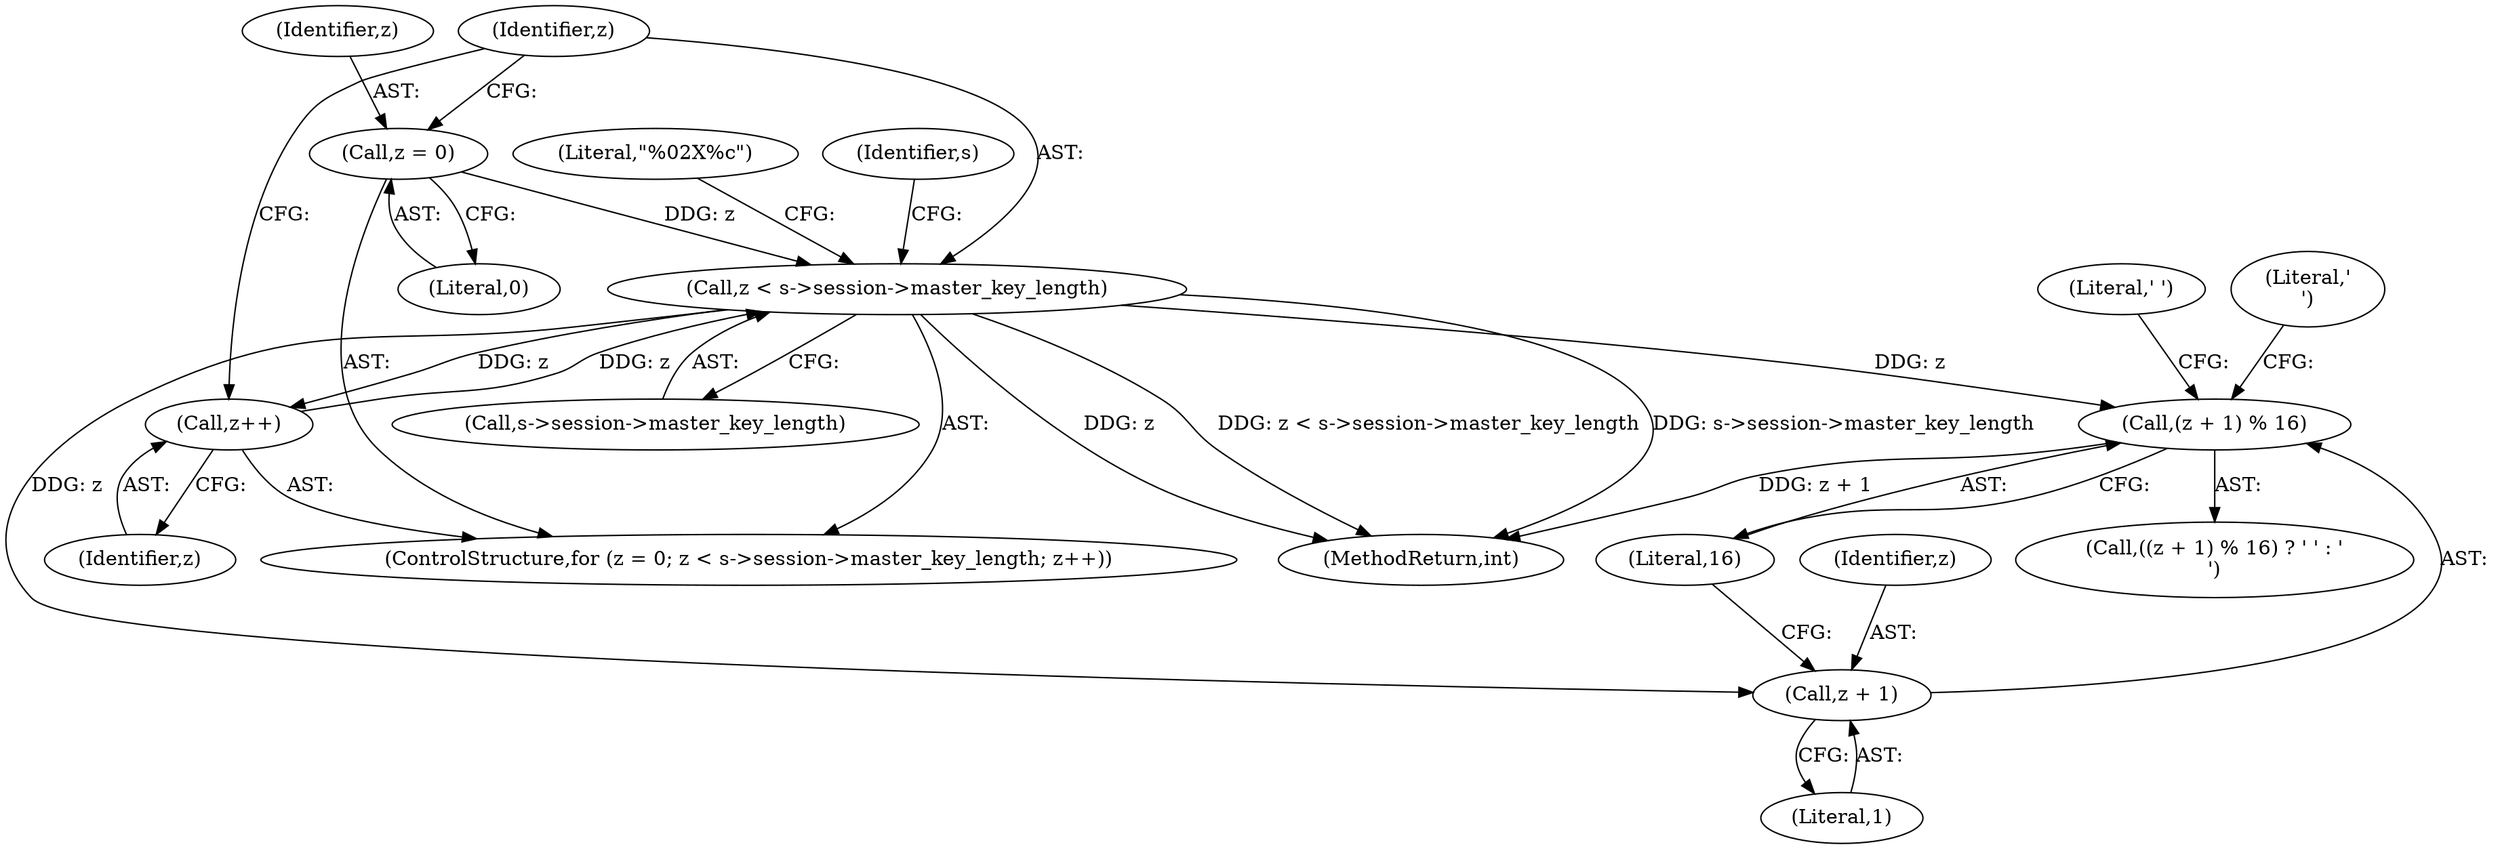 digraph "0_openssl_4ad93618d26a3ea23d36ad5498ff4f59eff3a4d2_5@pointer" {
"1000306" [label="(Call,z < s->session->master_key_length)"];
"1000303" [label="(Call,z = 0)"];
"1000313" [label="(Call,z++)"];
"1000306" [label="(Call,z < s->session->master_key_length)"];
"1000325" [label="(Call,(z + 1) % 16)"];
"1000326" [label="(Call,z + 1)"];
"1000305" [label="(Literal,0)"];
"1000316" [label="(Literal,\"%02X%c\")"];
"1000308" [label="(Call,s->session->master_key_length)"];
"1000304" [label="(Identifier,z)"];
"1000329" [label="(Literal,16)"];
"1000328" [label="(Literal,1)"];
"1000306" [label="(Call,z < s->session->master_key_length)"];
"1000303" [label="(Call,z = 0)"];
"1000335" [label="(Identifier,s)"];
"1000314" [label="(Identifier,z)"];
"1000331" [label="(Literal,'\n')"];
"1000324" [label="(Call,((z + 1) % 16) ? ' ' : '\n')"];
"1000327" [label="(Identifier,z)"];
"1000302" [label="(ControlStructure,for (z = 0; z < s->session->master_key_length; z++))"];
"1000330" [label="(Literal,' ')"];
"1000325" [label="(Call,(z + 1) % 16)"];
"1000313" [label="(Call,z++)"];
"1000437" [label="(MethodReturn,int)"];
"1000326" [label="(Call,z + 1)"];
"1000307" [label="(Identifier,z)"];
"1000306" -> "1000302"  [label="AST: "];
"1000306" -> "1000308"  [label="CFG: "];
"1000307" -> "1000306"  [label="AST: "];
"1000308" -> "1000306"  [label="AST: "];
"1000316" -> "1000306"  [label="CFG: "];
"1000335" -> "1000306"  [label="CFG: "];
"1000306" -> "1000437"  [label="DDG: z"];
"1000306" -> "1000437"  [label="DDG: z < s->session->master_key_length"];
"1000306" -> "1000437"  [label="DDG: s->session->master_key_length"];
"1000303" -> "1000306"  [label="DDG: z"];
"1000313" -> "1000306"  [label="DDG: z"];
"1000306" -> "1000313"  [label="DDG: z"];
"1000306" -> "1000325"  [label="DDG: z"];
"1000306" -> "1000326"  [label="DDG: z"];
"1000303" -> "1000302"  [label="AST: "];
"1000303" -> "1000305"  [label="CFG: "];
"1000304" -> "1000303"  [label="AST: "];
"1000305" -> "1000303"  [label="AST: "];
"1000307" -> "1000303"  [label="CFG: "];
"1000313" -> "1000302"  [label="AST: "];
"1000313" -> "1000314"  [label="CFG: "];
"1000314" -> "1000313"  [label="AST: "];
"1000307" -> "1000313"  [label="CFG: "];
"1000325" -> "1000324"  [label="AST: "];
"1000325" -> "1000329"  [label="CFG: "];
"1000326" -> "1000325"  [label="AST: "];
"1000329" -> "1000325"  [label="AST: "];
"1000330" -> "1000325"  [label="CFG: "];
"1000331" -> "1000325"  [label="CFG: "];
"1000325" -> "1000437"  [label="DDG: z + 1"];
"1000326" -> "1000328"  [label="CFG: "];
"1000327" -> "1000326"  [label="AST: "];
"1000328" -> "1000326"  [label="AST: "];
"1000329" -> "1000326"  [label="CFG: "];
}

